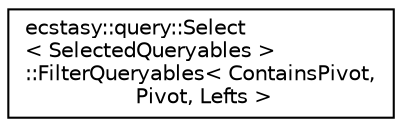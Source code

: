 digraph "Graphical Class Hierarchy"
{
 // LATEX_PDF_SIZE
  edge [fontname="Helvetica",fontsize="10",labelfontname="Helvetica",labelfontsize="10"];
  node [fontname="Helvetica",fontsize="10",shape=record];
  rankdir="LR";
  Node0 [label="ecstasy::query::Select\l\< SelectedQueryables \>\l::FilterQueryables\< ContainsPivot,\l Pivot, Lefts \>",height=0.2,width=0.4,color="black", fillcolor="white", style="filled",URL="$structecstasy_1_1query_1_1_select_1_1_filter_queryables.html",tooltip=" "];
}
